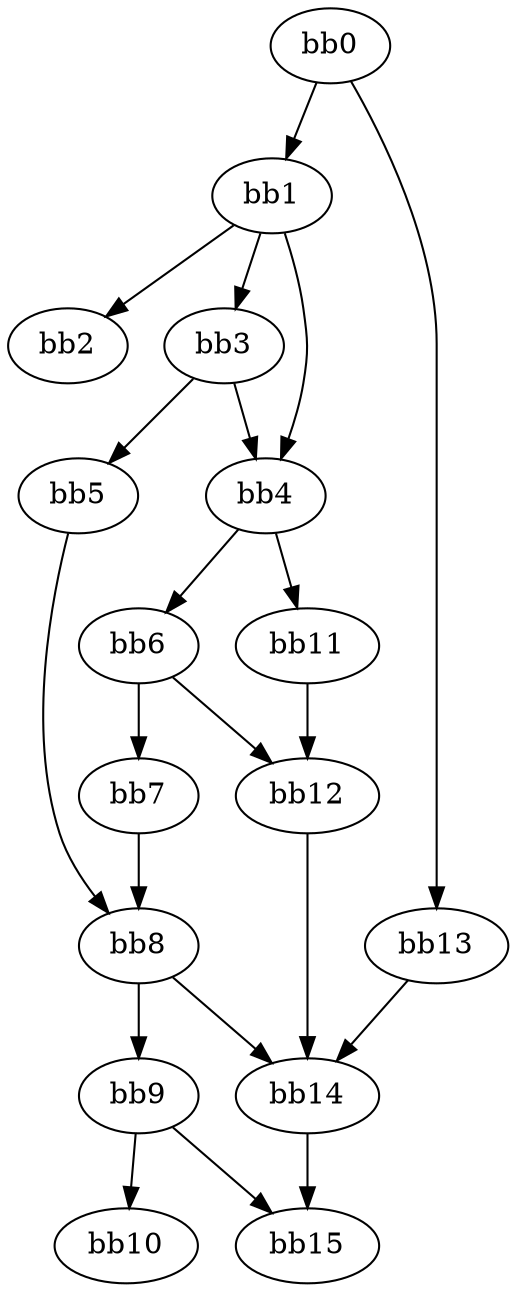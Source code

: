 digraph {
    0 [ label = "bb0\l" ]
    1 [ label = "bb1\l" ]
    2 [ label = "bb2\l" ]
    3 [ label = "bb3\l" ]
    4 [ label = "bb4\l" ]
    5 [ label = "bb5\l" ]
    6 [ label = "bb6\l" ]
    7 [ label = "bb7\l" ]
    8 [ label = "bb8\l" ]
    9 [ label = "bb9\l" ]
    10 [ label = "bb10\l" ]
    11 [ label = "bb11\l" ]
    12 [ label = "bb12\l" ]
    13 [ label = "bb13\l" ]
    14 [ label = "bb14\l" ]
    15 [ label = "bb15\l" ]
    0 -> 1 [ ]
    0 -> 13 [ ]
    1 -> 2 [ ]
    1 -> 3 [ ]
    1 -> 4 [ ]
    3 -> 4 [ ]
    3 -> 5 [ ]
    4 -> 6 [ ]
    4 -> 11 [ ]
    5 -> 8 [ ]
    6 -> 7 [ ]
    6 -> 12 [ ]
    7 -> 8 [ ]
    8 -> 9 [ ]
    8 -> 14 [ ]
    9 -> 10 [ ]
    9 -> 15 [ ]
    11 -> 12 [ ]
    12 -> 14 [ ]
    13 -> 14 [ ]
    14 -> 15 [ ]
}

